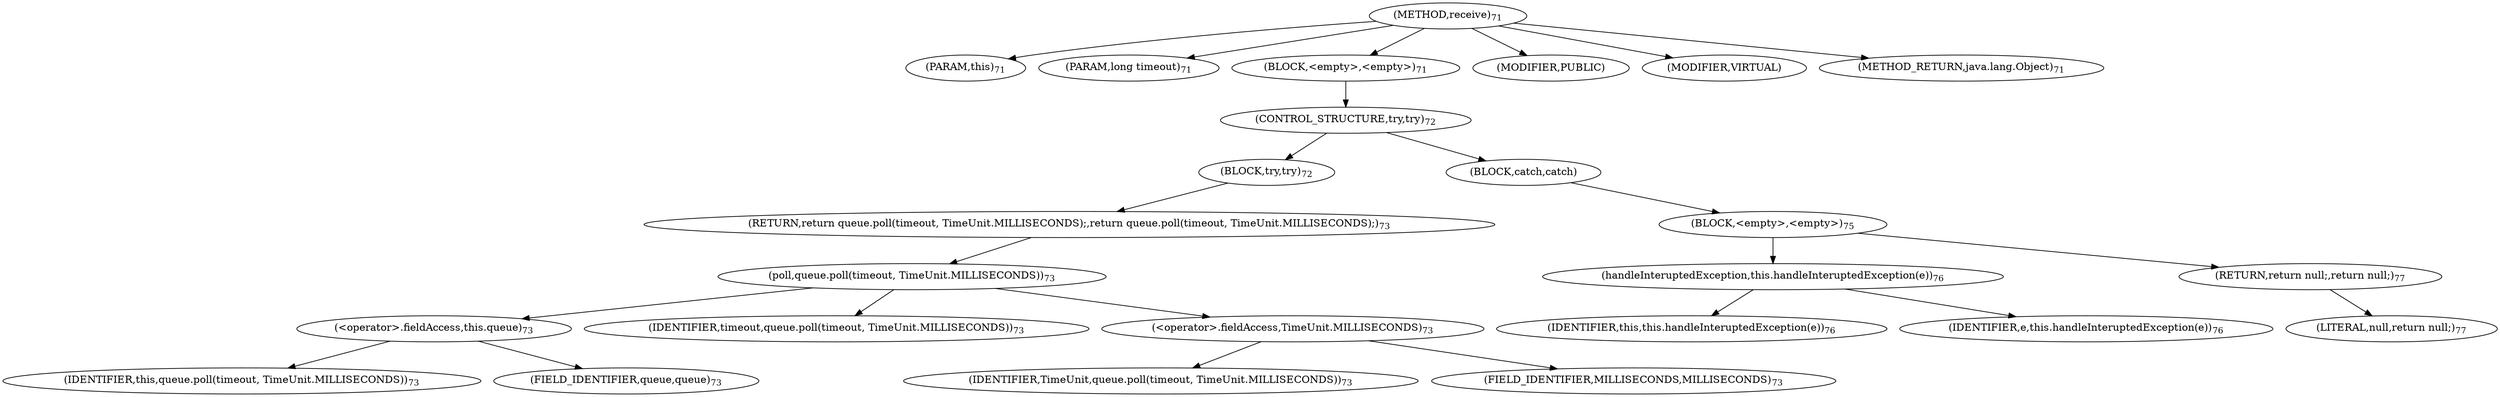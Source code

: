digraph "receive" {  
"124" [label = <(METHOD,receive)<SUB>71</SUB>> ]
"15" [label = <(PARAM,this)<SUB>71</SUB>> ]
"125" [label = <(PARAM,long timeout)<SUB>71</SUB>> ]
"126" [label = <(BLOCK,&lt;empty&gt;,&lt;empty&gt;)<SUB>71</SUB>> ]
"127" [label = <(CONTROL_STRUCTURE,try,try)<SUB>72</SUB>> ]
"128" [label = <(BLOCK,try,try)<SUB>72</SUB>> ]
"129" [label = <(RETURN,return queue.poll(timeout, TimeUnit.MILLISECONDS);,return queue.poll(timeout, TimeUnit.MILLISECONDS);)<SUB>73</SUB>> ]
"130" [label = <(poll,queue.poll(timeout, TimeUnit.MILLISECONDS))<SUB>73</SUB>> ]
"131" [label = <(&lt;operator&gt;.fieldAccess,this.queue)<SUB>73</SUB>> ]
"132" [label = <(IDENTIFIER,this,queue.poll(timeout, TimeUnit.MILLISECONDS))<SUB>73</SUB>> ]
"133" [label = <(FIELD_IDENTIFIER,queue,queue)<SUB>73</SUB>> ]
"134" [label = <(IDENTIFIER,timeout,queue.poll(timeout, TimeUnit.MILLISECONDS))<SUB>73</SUB>> ]
"135" [label = <(&lt;operator&gt;.fieldAccess,TimeUnit.MILLISECONDS)<SUB>73</SUB>> ]
"136" [label = <(IDENTIFIER,TimeUnit,queue.poll(timeout, TimeUnit.MILLISECONDS))<SUB>73</SUB>> ]
"137" [label = <(FIELD_IDENTIFIER,MILLISECONDS,MILLISECONDS)<SUB>73</SUB>> ]
"138" [label = <(BLOCK,catch,catch)> ]
"139" [label = <(BLOCK,&lt;empty&gt;,&lt;empty&gt;)<SUB>75</SUB>> ]
"140" [label = <(handleInteruptedException,this.handleInteruptedException(e))<SUB>76</SUB>> ]
"14" [label = <(IDENTIFIER,this,this.handleInteruptedException(e))<SUB>76</SUB>> ]
"141" [label = <(IDENTIFIER,e,this.handleInteruptedException(e))<SUB>76</SUB>> ]
"142" [label = <(RETURN,return null;,return null;)<SUB>77</SUB>> ]
"143" [label = <(LITERAL,null,return null;)<SUB>77</SUB>> ]
"144" [label = <(MODIFIER,PUBLIC)> ]
"145" [label = <(MODIFIER,VIRTUAL)> ]
"146" [label = <(METHOD_RETURN,java.lang.Object)<SUB>71</SUB>> ]
  "124" -> "15" 
  "124" -> "125" 
  "124" -> "126" 
  "124" -> "144" 
  "124" -> "145" 
  "124" -> "146" 
  "126" -> "127" 
  "127" -> "128" 
  "127" -> "138" 
  "128" -> "129" 
  "129" -> "130" 
  "130" -> "131" 
  "130" -> "134" 
  "130" -> "135" 
  "131" -> "132" 
  "131" -> "133" 
  "135" -> "136" 
  "135" -> "137" 
  "138" -> "139" 
  "139" -> "140" 
  "139" -> "142" 
  "140" -> "14" 
  "140" -> "141" 
  "142" -> "143" 
}
